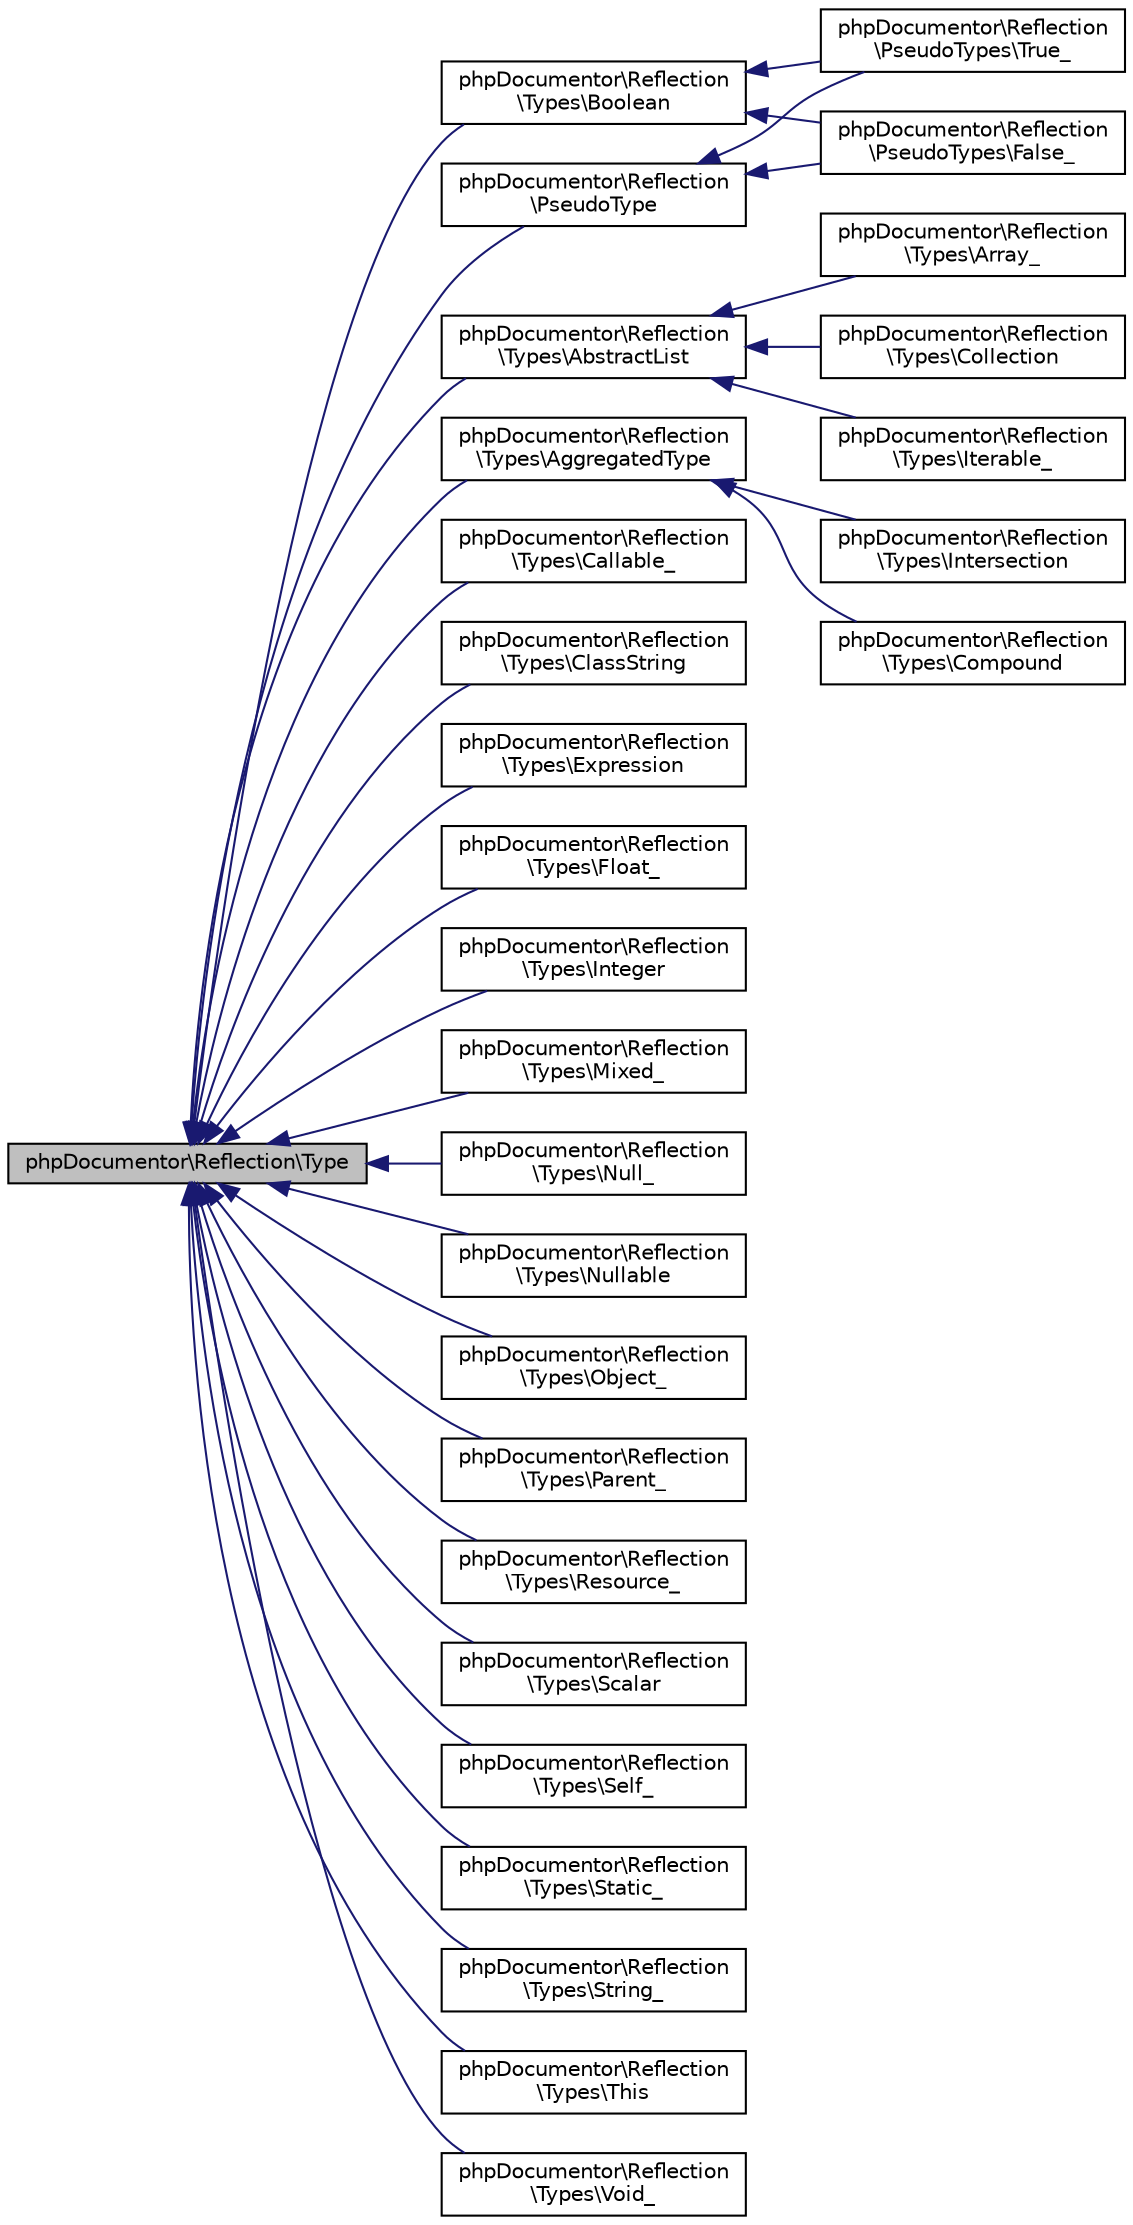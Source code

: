 digraph "phpDocumentor\Reflection\Type"
{
  edge [fontname="Helvetica",fontsize="10",labelfontname="Helvetica",labelfontsize="10"];
  node [fontname="Helvetica",fontsize="10",shape=record];
  rankdir="LR";
  Node0 [label="phpDocumentor\\Reflection\\Type",height=0.2,width=0.4,color="black", fillcolor="grey75", style="filled", fontcolor="black"];
  Node0 -> Node1 [dir="back",color="midnightblue",fontsize="10",style="solid",fontname="Helvetica"];
  Node1 [label="phpDocumentor\\Reflection\l\\PseudoType",height=0.2,width=0.4,color="black", fillcolor="white", style="filled",URL="$interfacephpDocumentor_1_1Reflection_1_1PseudoType.html"];
  Node1 -> Node2 [dir="back",color="midnightblue",fontsize="10",style="solid",fontname="Helvetica"];
  Node2 [label="phpDocumentor\\Reflection\l\\PseudoTypes\\False_",height=0.2,width=0.4,color="black", fillcolor="white", style="filled",URL="$classphpDocumentor_1_1Reflection_1_1PseudoTypes_1_1False__.html"];
  Node1 -> Node3 [dir="back",color="midnightblue",fontsize="10",style="solid",fontname="Helvetica"];
  Node3 [label="phpDocumentor\\Reflection\l\\PseudoTypes\\True_",height=0.2,width=0.4,color="black", fillcolor="white", style="filled",URL="$classphpDocumentor_1_1Reflection_1_1PseudoTypes_1_1True__.html"];
  Node0 -> Node4 [dir="back",color="midnightblue",fontsize="10",style="solid",fontname="Helvetica"];
  Node4 [label="phpDocumentor\\Reflection\l\\Types\\AbstractList",height=0.2,width=0.4,color="black", fillcolor="white", style="filled",URL="$classphpDocumentor_1_1Reflection_1_1Types_1_1AbstractList.html"];
  Node4 -> Node5 [dir="back",color="midnightblue",fontsize="10",style="solid",fontname="Helvetica"];
  Node5 [label="phpDocumentor\\Reflection\l\\Types\\Array_",height=0.2,width=0.4,color="black", fillcolor="white", style="filled",URL="$classphpDocumentor_1_1Reflection_1_1Types_1_1Array__.html"];
  Node4 -> Node6 [dir="back",color="midnightblue",fontsize="10",style="solid",fontname="Helvetica"];
  Node6 [label="phpDocumentor\\Reflection\l\\Types\\Collection",height=0.2,width=0.4,color="black", fillcolor="white", style="filled",URL="$classphpDocumentor_1_1Reflection_1_1Types_1_1Collection.html"];
  Node4 -> Node7 [dir="back",color="midnightblue",fontsize="10",style="solid",fontname="Helvetica"];
  Node7 [label="phpDocumentor\\Reflection\l\\Types\\Iterable_",height=0.2,width=0.4,color="black", fillcolor="white", style="filled",URL="$classphpDocumentor_1_1Reflection_1_1Types_1_1Iterable__.html"];
  Node0 -> Node8 [dir="back",color="midnightblue",fontsize="10",style="solid",fontname="Helvetica"];
  Node8 [label="phpDocumentor\\Reflection\l\\Types\\AggregatedType",height=0.2,width=0.4,color="black", fillcolor="white", style="filled",URL="$classphpDocumentor_1_1Reflection_1_1Types_1_1AggregatedType.html"];
  Node8 -> Node9 [dir="back",color="midnightblue",fontsize="10",style="solid",fontname="Helvetica"];
  Node9 [label="phpDocumentor\\Reflection\l\\Types\\Compound",height=0.2,width=0.4,color="black", fillcolor="white", style="filled",URL="$classphpDocumentor_1_1Reflection_1_1Types_1_1Compound.html"];
  Node8 -> Node10 [dir="back",color="midnightblue",fontsize="10",style="solid",fontname="Helvetica"];
  Node10 [label="phpDocumentor\\Reflection\l\\Types\\Intersection",height=0.2,width=0.4,color="black", fillcolor="white", style="filled",URL="$classphpDocumentor_1_1Reflection_1_1Types_1_1Intersection.html"];
  Node0 -> Node11 [dir="back",color="midnightblue",fontsize="10",style="solid",fontname="Helvetica"];
  Node11 [label="phpDocumentor\\Reflection\l\\Types\\Boolean",height=0.2,width=0.4,color="black", fillcolor="white", style="filled",URL="$classphpDocumentor_1_1Reflection_1_1Types_1_1Boolean.html"];
  Node11 -> Node2 [dir="back",color="midnightblue",fontsize="10",style="solid",fontname="Helvetica"];
  Node11 -> Node3 [dir="back",color="midnightblue",fontsize="10",style="solid",fontname="Helvetica"];
  Node0 -> Node12 [dir="back",color="midnightblue",fontsize="10",style="solid",fontname="Helvetica"];
  Node12 [label="phpDocumentor\\Reflection\l\\Types\\Callable_",height=0.2,width=0.4,color="black", fillcolor="white", style="filled",URL="$classphpDocumentor_1_1Reflection_1_1Types_1_1Callable__.html"];
  Node0 -> Node13 [dir="back",color="midnightblue",fontsize="10",style="solid",fontname="Helvetica"];
  Node13 [label="phpDocumentor\\Reflection\l\\Types\\ClassString",height=0.2,width=0.4,color="black", fillcolor="white", style="filled",URL="$classphpDocumentor_1_1Reflection_1_1Types_1_1ClassString.html"];
  Node0 -> Node14 [dir="back",color="midnightblue",fontsize="10",style="solid",fontname="Helvetica"];
  Node14 [label="phpDocumentor\\Reflection\l\\Types\\Expression",height=0.2,width=0.4,color="black", fillcolor="white", style="filled",URL="$classphpDocumentor_1_1Reflection_1_1Types_1_1Expression.html"];
  Node0 -> Node15 [dir="back",color="midnightblue",fontsize="10",style="solid",fontname="Helvetica"];
  Node15 [label="phpDocumentor\\Reflection\l\\Types\\Float_",height=0.2,width=0.4,color="black", fillcolor="white", style="filled",URL="$classphpDocumentor_1_1Reflection_1_1Types_1_1Float__.html"];
  Node0 -> Node16 [dir="back",color="midnightblue",fontsize="10",style="solid",fontname="Helvetica"];
  Node16 [label="phpDocumentor\\Reflection\l\\Types\\Integer",height=0.2,width=0.4,color="black", fillcolor="white", style="filled",URL="$classphpDocumentor_1_1Reflection_1_1Types_1_1Integer.html"];
  Node0 -> Node17 [dir="back",color="midnightblue",fontsize="10",style="solid",fontname="Helvetica"];
  Node17 [label="phpDocumentor\\Reflection\l\\Types\\Mixed_",height=0.2,width=0.4,color="black", fillcolor="white", style="filled",URL="$classphpDocumentor_1_1Reflection_1_1Types_1_1Mixed__.html"];
  Node0 -> Node18 [dir="back",color="midnightblue",fontsize="10",style="solid",fontname="Helvetica"];
  Node18 [label="phpDocumentor\\Reflection\l\\Types\\Null_",height=0.2,width=0.4,color="black", fillcolor="white", style="filled",URL="$classphpDocumentor_1_1Reflection_1_1Types_1_1Null__.html"];
  Node0 -> Node19 [dir="back",color="midnightblue",fontsize="10",style="solid",fontname="Helvetica"];
  Node19 [label="phpDocumentor\\Reflection\l\\Types\\Nullable",height=0.2,width=0.4,color="black", fillcolor="white", style="filled",URL="$classphpDocumentor_1_1Reflection_1_1Types_1_1Nullable.html"];
  Node0 -> Node20 [dir="back",color="midnightblue",fontsize="10",style="solid",fontname="Helvetica"];
  Node20 [label="phpDocumentor\\Reflection\l\\Types\\Object_",height=0.2,width=0.4,color="black", fillcolor="white", style="filled",URL="$classphpDocumentor_1_1Reflection_1_1Types_1_1Object__.html"];
  Node0 -> Node21 [dir="back",color="midnightblue",fontsize="10",style="solid",fontname="Helvetica"];
  Node21 [label="phpDocumentor\\Reflection\l\\Types\\Parent_",height=0.2,width=0.4,color="black", fillcolor="white", style="filled",URL="$classphpDocumentor_1_1Reflection_1_1Types_1_1Parent__.html"];
  Node0 -> Node22 [dir="back",color="midnightblue",fontsize="10",style="solid",fontname="Helvetica"];
  Node22 [label="phpDocumentor\\Reflection\l\\Types\\Resource_",height=0.2,width=0.4,color="black", fillcolor="white", style="filled",URL="$classphpDocumentor_1_1Reflection_1_1Types_1_1Resource__.html"];
  Node0 -> Node23 [dir="back",color="midnightblue",fontsize="10",style="solid",fontname="Helvetica"];
  Node23 [label="phpDocumentor\\Reflection\l\\Types\\Scalar",height=0.2,width=0.4,color="black", fillcolor="white", style="filled",URL="$classphpDocumentor_1_1Reflection_1_1Types_1_1Scalar.html"];
  Node0 -> Node24 [dir="back",color="midnightblue",fontsize="10",style="solid",fontname="Helvetica"];
  Node24 [label="phpDocumentor\\Reflection\l\\Types\\Self_",height=0.2,width=0.4,color="black", fillcolor="white", style="filled",URL="$classphpDocumentor_1_1Reflection_1_1Types_1_1Self__.html"];
  Node0 -> Node25 [dir="back",color="midnightblue",fontsize="10",style="solid",fontname="Helvetica"];
  Node25 [label="phpDocumentor\\Reflection\l\\Types\\Static_",height=0.2,width=0.4,color="black", fillcolor="white", style="filled",URL="$classphpDocumentor_1_1Reflection_1_1Types_1_1Static__.html"];
  Node0 -> Node26 [dir="back",color="midnightblue",fontsize="10",style="solid",fontname="Helvetica"];
  Node26 [label="phpDocumentor\\Reflection\l\\Types\\String_",height=0.2,width=0.4,color="black", fillcolor="white", style="filled",URL="$classphpDocumentor_1_1Reflection_1_1Types_1_1String__.html"];
  Node0 -> Node27 [dir="back",color="midnightblue",fontsize="10",style="solid",fontname="Helvetica"];
  Node27 [label="phpDocumentor\\Reflection\l\\Types\\This",height=0.2,width=0.4,color="black", fillcolor="white", style="filled",URL="$classphpDocumentor_1_1Reflection_1_1Types_1_1This.html"];
  Node0 -> Node28 [dir="back",color="midnightblue",fontsize="10",style="solid",fontname="Helvetica"];
  Node28 [label="phpDocumentor\\Reflection\l\\Types\\Void_",height=0.2,width=0.4,color="black", fillcolor="white", style="filled",URL="$classphpDocumentor_1_1Reflection_1_1Types_1_1Void__.html"];
}
